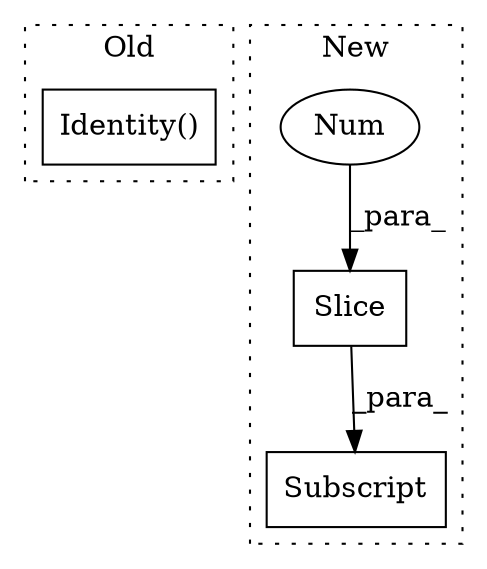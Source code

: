 digraph G {
subgraph cluster0 {
1 [label="Identity()" a="75" s="4784" l="13" shape="box"];
label = "Old";
style="dotted";
}
subgraph cluster1 {
2 [label="Slice" a="80" s="6505" l="3" shape="box"];
3 [label="Subscript" a="63" s="6498,0" l="11,0" shape="box"];
4 [label="Num" a="76" s="6506" l="2" shape="ellipse"];
label = "New";
style="dotted";
}
2 -> 3 [label="_para_"];
4 -> 2 [label="_para_"];
}